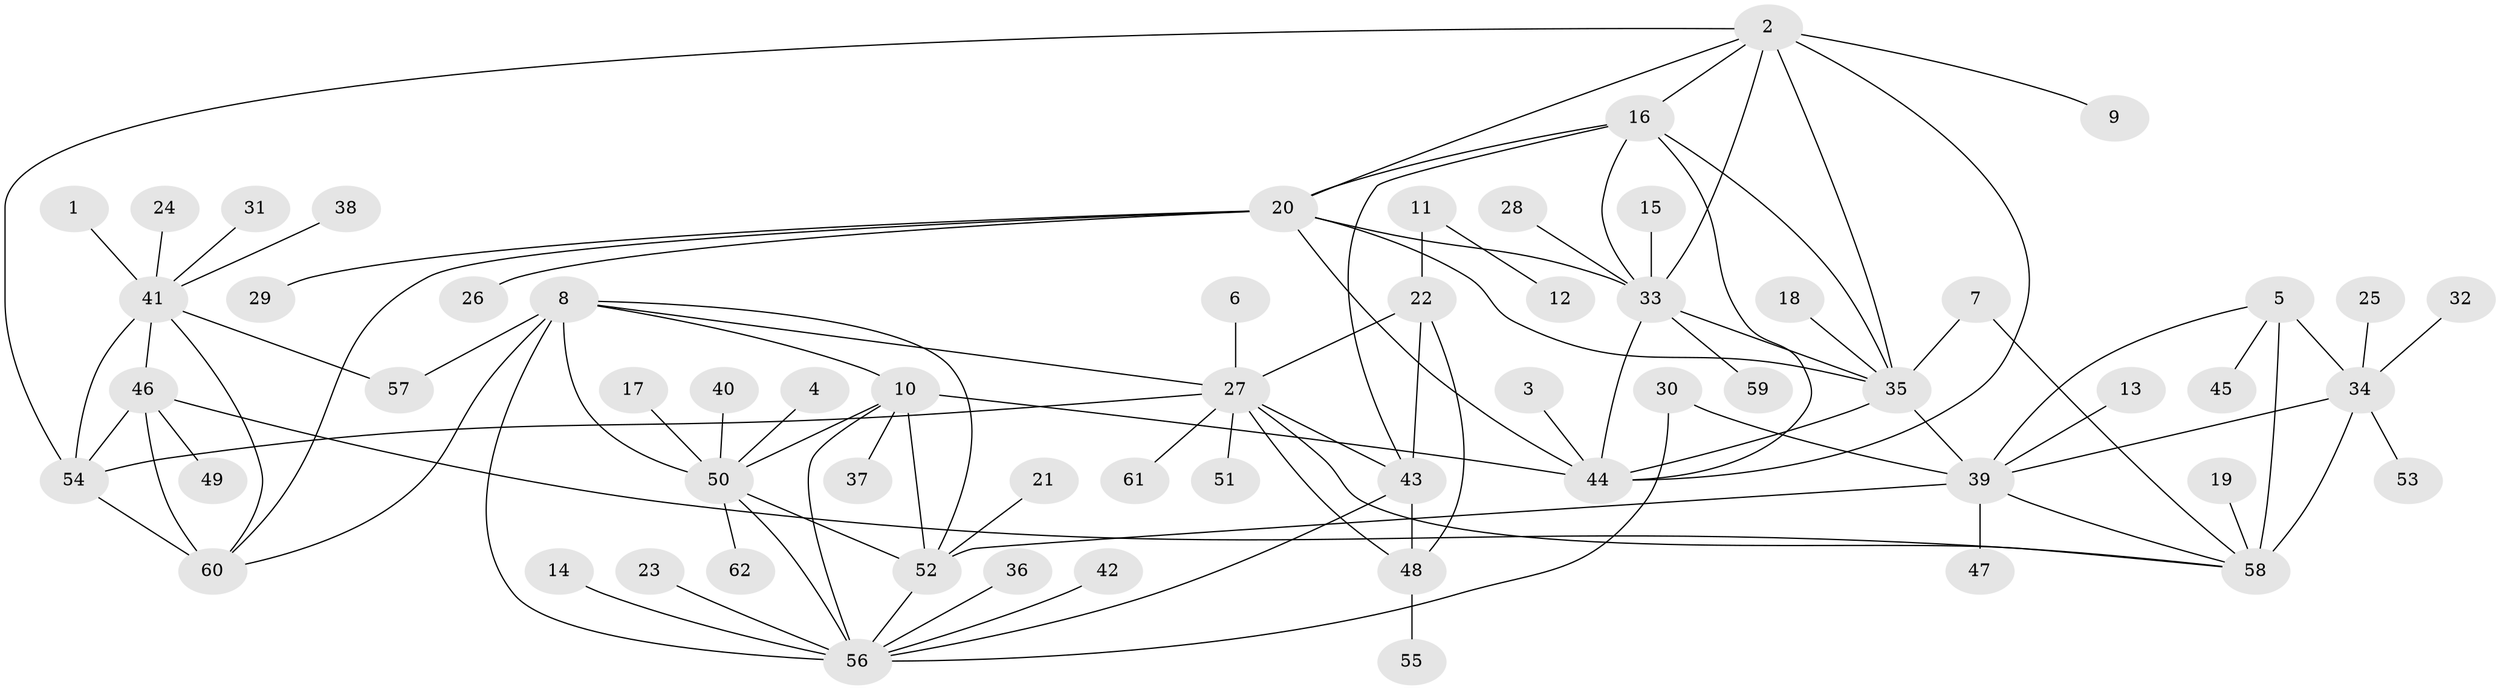 // original degree distribution, {9: 0.04838709677419355, 10: 0.024193548387096774, 8: 0.04838709677419355, 13: 0.016129032258064516, 7: 0.04838709677419355, 6: 0.03225806451612903, 5: 0.008064516129032258, 12: 0.016129032258064516, 1: 0.6290322580645161, 2: 0.08064516129032258, 3: 0.04032258064516129, 4: 0.008064516129032258}
// Generated by graph-tools (version 1.1) at 2025/02/03/09/25 03:02:39]
// undirected, 62 vertices, 97 edges
graph export_dot {
graph [start="1"]
  node [color=gray90,style=filled];
  1;
  2;
  3;
  4;
  5;
  6;
  7;
  8;
  9;
  10;
  11;
  12;
  13;
  14;
  15;
  16;
  17;
  18;
  19;
  20;
  21;
  22;
  23;
  24;
  25;
  26;
  27;
  28;
  29;
  30;
  31;
  32;
  33;
  34;
  35;
  36;
  37;
  38;
  39;
  40;
  41;
  42;
  43;
  44;
  45;
  46;
  47;
  48;
  49;
  50;
  51;
  52;
  53;
  54;
  55;
  56;
  57;
  58;
  59;
  60;
  61;
  62;
  1 -- 41 [weight=1.0];
  2 -- 9 [weight=1.0];
  2 -- 16 [weight=1.0];
  2 -- 20 [weight=1.0];
  2 -- 33 [weight=1.0];
  2 -- 35 [weight=1.0];
  2 -- 44 [weight=1.0];
  2 -- 54 [weight=1.0];
  3 -- 44 [weight=1.0];
  4 -- 50 [weight=1.0];
  5 -- 34 [weight=2.0];
  5 -- 39 [weight=1.0];
  5 -- 45 [weight=1.0];
  5 -- 58 [weight=2.0];
  6 -- 27 [weight=1.0];
  7 -- 35 [weight=1.0];
  7 -- 58 [weight=1.0];
  8 -- 10 [weight=1.0];
  8 -- 27 [weight=1.0];
  8 -- 50 [weight=2.0];
  8 -- 52 [weight=1.0];
  8 -- 56 [weight=1.0];
  8 -- 57 [weight=1.0];
  8 -- 60 [weight=2.0];
  10 -- 37 [weight=1.0];
  10 -- 44 [weight=1.0];
  10 -- 50 [weight=2.0];
  10 -- 52 [weight=1.0];
  10 -- 56 [weight=1.0];
  11 -- 12 [weight=1.0];
  11 -- 22 [weight=1.0];
  13 -- 39 [weight=1.0];
  14 -- 56 [weight=1.0];
  15 -- 33 [weight=1.0];
  16 -- 20 [weight=1.0];
  16 -- 33 [weight=1.0];
  16 -- 35 [weight=1.0];
  16 -- 43 [weight=1.0];
  16 -- 44 [weight=1.0];
  17 -- 50 [weight=1.0];
  18 -- 35 [weight=1.0];
  19 -- 58 [weight=1.0];
  20 -- 26 [weight=1.0];
  20 -- 29 [weight=1.0];
  20 -- 33 [weight=1.0];
  20 -- 35 [weight=1.0];
  20 -- 44 [weight=1.0];
  20 -- 60 [weight=1.0];
  21 -- 52 [weight=1.0];
  22 -- 27 [weight=1.0];
  22 -- 43 [weight=2.0];
  22 -- 48 [weight=2.0];
  23 -- 56 [weight=1.0];
  24 -- 41 [weight=1.0];
  25 -- 34 [weight=1.0];
  27 -- 43 [weight=2.0];
  27 -- 48 [weight=2.0];
  27 -- 51 [weight=1.0];
  27 -- 54 [weight=1.0];
  27 -- 58 [weight=1.0];
  27 -- 61 [weight=1.0];
  28 -- 33 [weight=1.0];
  30 -- 39 [weight=1.0];
  30 -- 56 [weight=1.0];
  31 -- 41 [weight=1.0];
  32 -- 34 [weight=1.0];
  33 -- 35 [weight=1.0];
  33 -- 44 [weight=1.0];
  33 -- 59 [weight=1.0];
  34 -- 39 [weight=2.0];
  34 -- 53 [weight=1.0];
  34 -- 58 [weight=4.0];
  35 -- 39 [weight=1.0];
  35 -- 44 [weight=1.0];
  36 -- 56 [weight=1.0];
  38 -- 41 [weight=1.0];
  39 -- 47 [weight=1.0];
  39 -- 52 [weight=1.0];
  39 -- 58 [weight=2.0];
  40 -- 50 [weight=1.0];
  41 -- 46 [weight=1.0];
  41 -- 54 [weight=3.0];
  41 -- 57 [weight=1.0];
  41 -- 60 [weight=1.0];
  42 -- 56 [weight=1.0];
  43 -- 48 [weight=4.0];
  43 -- 56 [weight=1.0];
  46 -- 49 [weight=1.0];
  46 -- 54 [weight=3.0];
  46 -- 58 [weight=1.0];
  46 -- 60 [weight=1.0];
  48 -- 55 [weight=1.0];
  50 -- 52 [weight=2.0];
  50 -- 56 [weight=2.0];
  50 -- 62 [weight=1.0];
  52 -- 56 [weight=1.0];
  54 -- 60 [weight=3.0];
}
